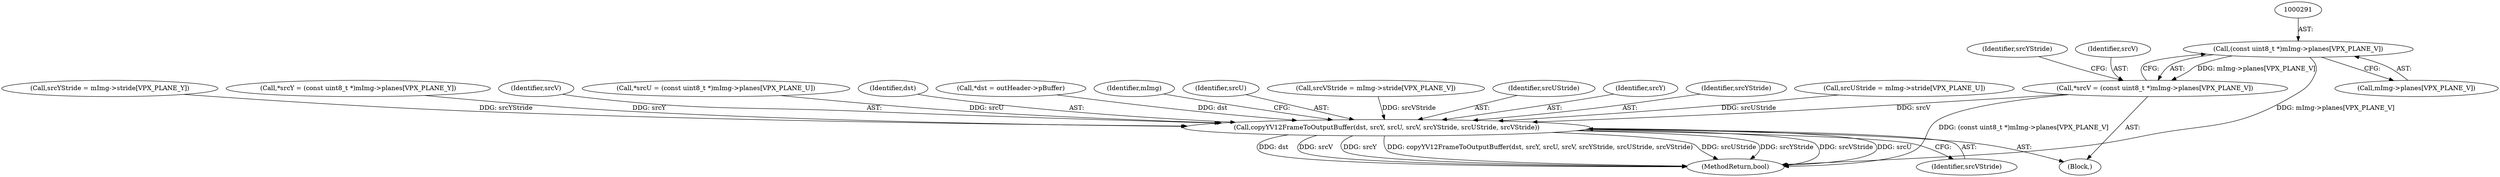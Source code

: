 digraph "1_Android_f9ed2fe6d61259e779a37d4c2d7edb33a1c1f8ba@array" {
"1000290" [label="(Call,(const uint8_t *)mImg->planes[VPX_PLANE_V])"];
"1000288" [label="(Call,*srcV = (const uint8_t *)mImg->planes[VPX_PLANE_V])"];
"1000321" [label="(Call,copyYV12FrameToOutputBuffer(dst, srcY, srcU, srcV, srcYStride, srcUStride, srcVStride))"];
"1000288" [label="(Call,*srcV = (const uint8_t *)mImg->planes[VPX_PLANE_V])"];
"1000299" [label="(Identifier,srcYStride)"];
"1000330" [label="(Identifier,mImg)"];
"1000289" [label="(Identifier,srcV)"];
"1000321" [label="(Call,copyYV12FrameToOutputBuffer(dst, srcY, srcU, srcV, srcYStride, srcUStride, srcVStride))"];
"1000324" [label="(Identifier,srcU)"];
"1000314" [label="(Call,srcVStride = mImg->stride[VPX_PLANE_V])"];
"1000174" [label="(Block,)"];
"1000292" [label="(Call,mImg->planes[VPX_PLANE_V])"];
"1000327" [label="(Identifier,srcUStride)"];
"1000395" [label="(MethodReturn,bool)"];
"1000328" [label="(Identifier,srcVStride)"];
"1000290" [label="(Call,(const uint8_t *)mImg->planes[VPX_PLANE_V])"];
"1000323" [label="(Identifier,srcY)"];
"1000326" [label="(Identifier,srcYStride)"];
"1000306" [label="(Call,srcUStride = mImg->stride[VPX_PLANE_U])"];
"1000298" [label="(Call,srcYStride = mImg->stride[VPX_PLANE_Y])"];
"1000268" [label="(Call,*srcY = (const uint8_t *)mImg->planes[VPX_PLANE_Y])"];
"1000325" [label="(Identifier,srcV)"];
"1000278" [label="(Call,*srcU = (const uint8_t *)mImg->planes[VPX_PLANE_U])"];
"1000322" [label="(Identifier,dst)"];
"1000262" [label="(Call,*dst = outHeader->pBuffer)"];
"1000290" -> "1000288"  [label="AST: "];
"1000290" -> "1000292"  [label="CFG: "];
"1000291" -> "1000290"  [label="AST: "];
"1000292" -> "1000290"  [label="AST: "];
"1000288" -> "1000290"  [label="CFG: "];
"1000290" -> "1000395"  [label="DDG: mImg->planes[VPX_PLANE_V]"];
"1000290" -> "1000288"  [label="DDG: mImg->planes[VPX_PLANE_V]"];
"1000288" -> "1000174"  [label="AST: "];
"1000289" -> "1000288"  [label="AST: "];
"1000299" -> "1000288"  [label="CFG: "];
"1000288" -> "1000395"  [label="DDG: (const uint8_t *)mImg->planes[VPX_PLANE_V]"];
"1000288" -> "1000321"  [label="DDG: srcV"];
"1000321" -> "1000174"  [label="AST: "];
"1000321" -> "1000328"  [label="CFG: "];
"1000322" -> "1000321"  [label="AST: "];
"1000323" -> "1000321"  [label="AST: "];
"1000324" -> "1000321"  [label="AST: "];
"1000325" -> "1000321"  [label="AST: "];
"1000326" -> "1000321"  [label="AST: "];
"1000327" -> "1000321"  [label="AST: "];
"1000328" -> "1000321"  [label="AST: "];
"1000330" -> "1000321"  [label="CFG: "];
"1000321" -> "1000395"  [label="DDG: srcYStride"];
"1000321" -> "1000395"  [label="DDG: srcVStride"];
"1000321" -> "1000395"  [label="DDG: srcU"];
"1000321" -> "1000395"  [label="DDG: dst"];
"1000321" -> "1000395"  [label="DDG: srcV"];
"1000321" -> "1000395"  [label="DDG: srcY"];
"1000321" -> "1000395"  [label="DDG: copyYV12FrameToOutputBuffer(dst, srcY, srcU, srcV, srcYStride, srcUStride, srcVStride)"];
"1000321" -> "1000395"  [label="DDG: srcUStride"];
"1000262" -> "1000321"  [label="DDG: dst"];
"1000268" -> "1000321"  [label="DDG: srcY"];
"1000278" -> "1000321"  [label="DDG: srcU"];
"1000298" -> "1000321"  [label="DDG: srcYStride"];
"1000306" -> "1000321"  [label="DDG: srcUStride"];
"1000314" -> "1000321"  [label="DDG: srcVStride"];
}
